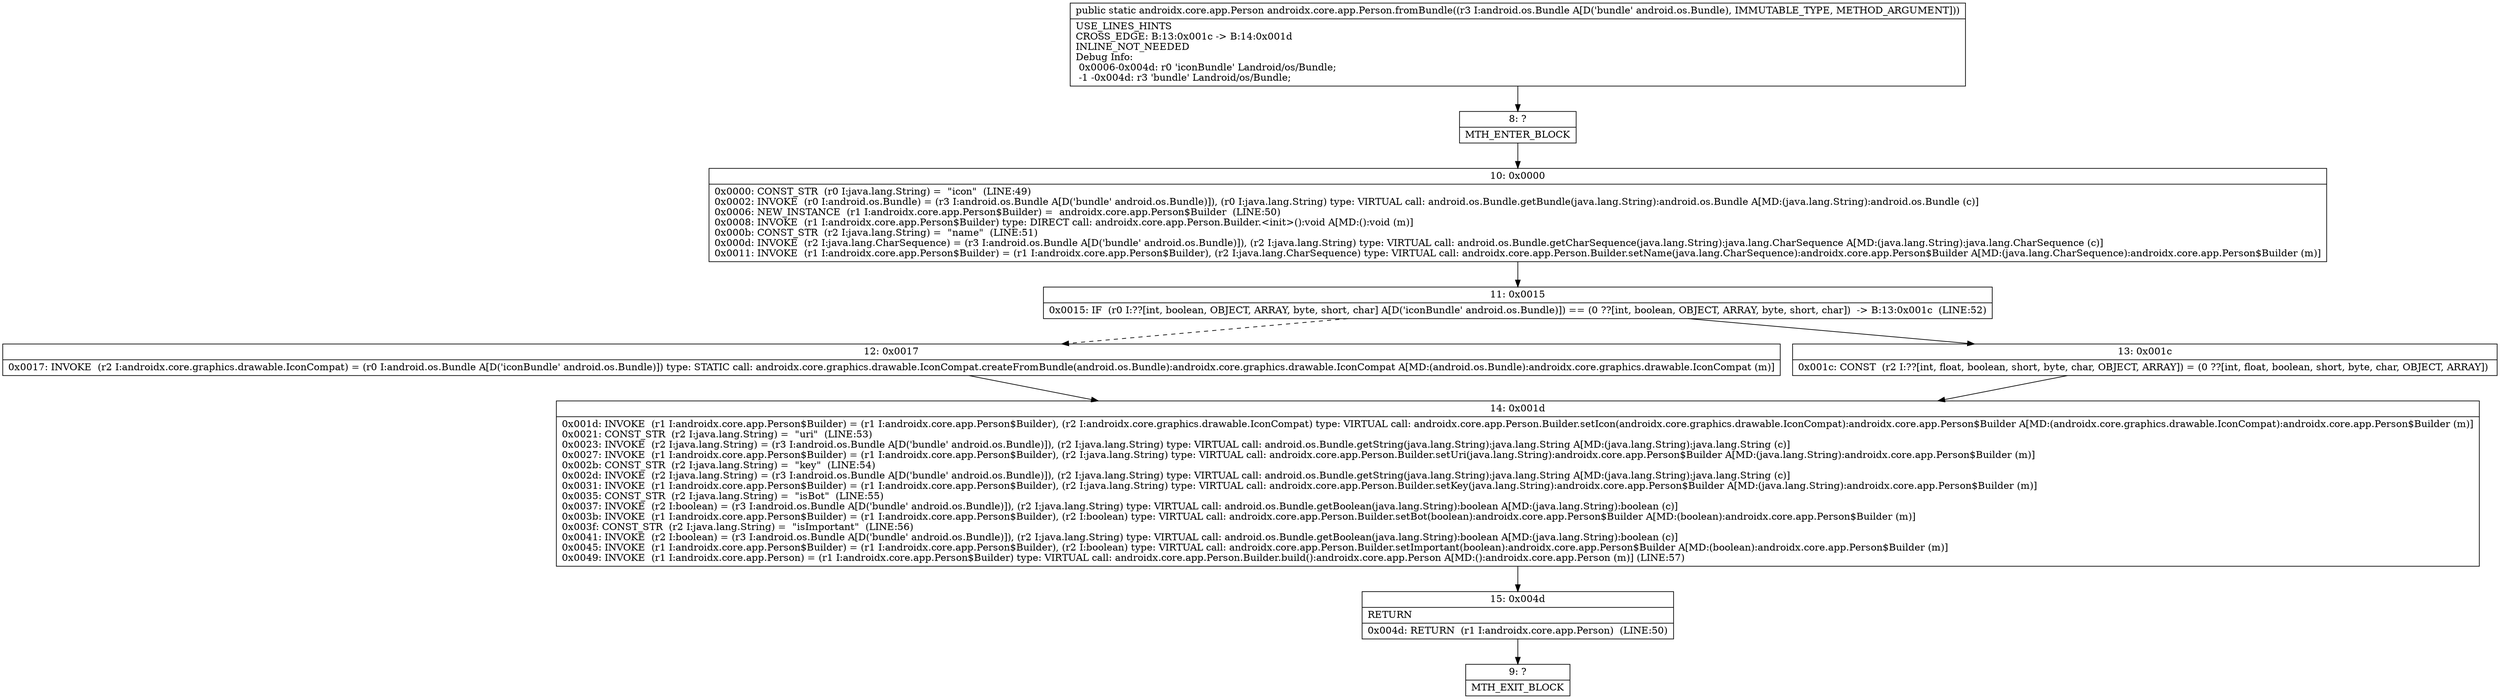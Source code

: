 digraph "CFG forandroidx.core.app.Person.fromBundle(Landroid\/os\/Bundle;)Landroidx\/core\/app\/Person;" {
Node_8 [shape=record,label="{8\:\ ?|MTH_ENTER_BLOCK\l}"];
Node_10 [shape=record,label="{10\:\ 0x0000|0x0000: CONST_STR  (r0 I:java.lang.String) =  \"icon\"  (LINE:49)\l0x0002: INVOKE  (r0 I:android.os.Bundle) = (r3 I:android.os.Bundle A[D('bundle' android.os.Bundle)]), (r0 I:java.lang.String) type: VIRTUAL call: android.os.Bundle.getBundle(java.lang.String):android.os.Bundle A[MD:(java.lang.String):android.os.Bundle (c)]\l0x0006: NEW_INSTANCE  (r1 I:androidx.core.app.Person$Builder) =  androidx.core.app.Person$Builder  (LINE:50)\l0x0008: INVOKE  (r1 I:androidx.core.app.Person$Builder) type: DIRECT call: androidx.core.app.Person.Builder.\<init\>():void A[MD:():void (m)]\l0x000b: CONST_STR  (r2 I:java.lang.String) =  \"name\"  (LINE:51)\l0x000d: INVOKE  (r2 I:java.lang.CharSequence) = (r3 I:android.os.Bundle A[D('bundle' android.os.Bundle)]), (r2 I:java.lang.String) type: VIRTUAL call: android.os.Bundle.getCharSequence(java.lang.String):java.lang.CharSequence A[MD:(java.lang.String):java.lang.CharSequence (c)]\l0x0011: INVOKE  (r1 I:androidx.core.app.Person$Builder) = (r1 I:androidx.core.app.Person$Builder), (r2 I:java.lang.CharSequence) type: VIRTUAL call: androidx.core.app.Person.Builder.setName(java.lang.CharSequence):androidx.core.app.Person$Builder A[MD:(java.lang.CharSequence):androidx.core.app.Person$Builder (m)]\l}"];
Node_11 [shape=record,label="{11\:\ 0x0015|0x0015: IF  (r0 I:??[int, boolean, OBJECT, ARRAY, byte, short, char] A[D('iconBundle' android.os.Bundle)]) == (0 ??[int, boolean, OBJECT, ARRAY, byte, short, char])  \-\> B:13:0x001c  (LINE:52)\l}"];
Node_12 [shape=record,label="{12\:\ 0x0017|0x0017: INVOKE  (r2 I:androidx.core.graphics.drawable.IconCompat) = (r0 I:android.os.Bundle A[D('iconBundle' android.os.Bundle)]) type: STATIC call: androidx.core.graphics.drawable.IconCompat.createFromBundle(android.os.Bundle):androidx.core.graphics.drawable.IconCompat A[MD:(android.os.Bundle):androidx.core.graphics.drawable.IconCompat (m)]\l}"];
Node_14 [shape=record,label="{14\:\ 0x001d|0x001d: INVOKE  (r1 I:androidx.core.app.Person$Builder) = (r1 I:androidx.core.app.Person$Builder), (r2 I:androidx.core.graphics.drawable.IconCompat) type: VIRTUAL call: androidx.core.app.Person.Builder.setIcon(androidx.core.graphics.drawable.IconCompat):androidx.core.app.Person$Builder A[MD:(androidx.core.graphics.drawable.IconCompat):androidx.core.app.Person$Builder (m)]\l0x0021: CONST_STR  (r2 I:java.lang.String) =  \"uri\"  (LINE:53)\l0x0023: INVOKE  (r2 I:java.lang.String) = (r3 I:android.os.Bundle A[D('bundle' android.os.Bundle)]), (r2 I:java.lang.String) type: VIRTUAL call: android.os.Bundle.getString(java.lang.String):java.lang.String A[MD:(java.lang.String):java.lang.String (c)]\l0x0027: INVOKE  (r1 I:androidx.core.app.Person$Builder) = (r1 I:androidx.core.app.Person$Builder), (r2 I:java.lang.String) type: VIRTUAL call: androidx.core.app.Person.Builder.setUri(java.lang.String):androidx.core.app.Person$Builder A[MD:(java.lang.String):androidx.core.app.Person$Builder (m)]\l0x002b: CONST_STR  (r2 I:java.lang.String) =  \"key\"  (LINE:54)\l0x002d: INVOKE  (r2 I:java.lang.String) = (r3 I:android.os.Bundle A[D('bundle' android.os.Bundle)]), (r2 I:java.lang.String) type: VIRTUAL call: android.os.Bundle.getString(java.lang.String):java.lang.String A[MD:(java.lang.String):java.lang.String (c)]\l0x0031: INVOKE  (r1 I:androidx.core.app.Person$Builder) = (r1 I:androidx.core.app.Person$Builder), (r2 I:java.lang.String) type: VIRTUAL call: androidx.core.app.Person.Builder.setKey(java.lang.String):androidx.core.app.Person$Builder A[MD:(java.lang.String):androidx.core.app.Person$Builder (m)]\l0x0035: CONST_STR  (r2 I:java.lang.String) =  \"isBot\"  (LINE:55)\l0x0037: INVOKE  (r2 I:boolean) = (r3 I:android.os.Bundle A[D('bundle' android.os.Bundle)]), (r2 I:java.lang.String) type: VIRTUAL call: android.os.Bundle.getBoolean(java.lang.String):boolean A[MD:(java.lang.String):boolean (c)]\l0x003b: INVOKE  (r1 I:androidx.core.app.Person$Builder) = (r1 I:androidx.core.app.Person$Builder), (r2 I:boolean) type: VIRTUAL call: androidx.core.app.Person.Builder.setBot(boolean):androidx.core.app.Person$Builder A[MD:(boolean):androidx.core.app.Person$Builder (m)]\l0x003f: CONST_STR  (r2 I:java.lang.String) =  \"isImportant\"  (LINE:56)\l0x0041: INVOKE  (r2 I:boolean) = (r3 I:android.os.Bundle A[D('bundle' android.os.Bundle)]), (r2 I:java.lang.String) type: VIRTUAL call: android.os.Bundle.getBoolean(java.lang.String):boolean A[MD:(java.lang.String):boolean (c)]\l0x0045: INVOKE  (r1 I:androidx.core.app.Person$Builder) = (r1 I:androidx.core.app.Person$Builder), (r2 I:boolean) type: VIRTUAL call: androidx.core.app.Person.Builder.setImportant(boolean):androidx.core.app.Person$Builder A[MD:(boolean):androidx.core.app.Person$Builder (m)]\l0x0049: INVOKE  (r1 I:androidx.core.app.Person) = (r1 I:androidx.core.app.Person$Builder) type: VIRTUAL call: androidx.core.app.Person.Builder.build():androidx.core.app.Person A[MD:():androidx.core.app.Person (m)] (LINE:57)\l}"];
Node_15 [shape=record,label="{15\:\ 0x004d|RETURN\l|0x004d: RETURN  (r1 I:androidx.core.app.Person)  (LINE:50)\l}"];
Node_9 [shape=record,label="{9\:\ ?|MTH_EXIT_BLOCK\l}"];
Node_13 [shape=record,label="{13\:\ 0x001c|0x001c: CONST  (r2 I:??[int, float, boolean, short, byte, char, OBJECT, ARRAY]) = (0 ??[int, float, boolean, short, byte, char, OBJECT, ARRAY]) \l}"];
MethodNode[shape=record,label="{public static androidx.core.app.Person androidx.core.app.Person.fromBundle((r3 I:android.os.Bundle A[D('bundle' android.os.Bundle), IMMUTABLE_TYPE, METHOD_ARGUMENT]))  | USE_LINES_HINTS\lCROSS_EDGE: B:13:0x001c \-\> B:14:0x001d\lINLINE_NOT_NEEDED\lDebug Info:\l  0x0006\-0x004d: r0 'iconBundle' Landroid\/os\/Bundle;\l  \-1 \-0x004d: r3 'bundle' Landroid\/os\/Bundle;\l}"];
MethodNode -> Node_8;Node_8 -> Node_10;
Node_10 -> Node_11;
Node_11 -> Node_12[style=dashed];
Node_11 -> Node_13;
Node_12 -> Node_14;
Node_14 -> Node_15;
Node_15 -> Node_9;
Node_13 -> Node_14;
}

